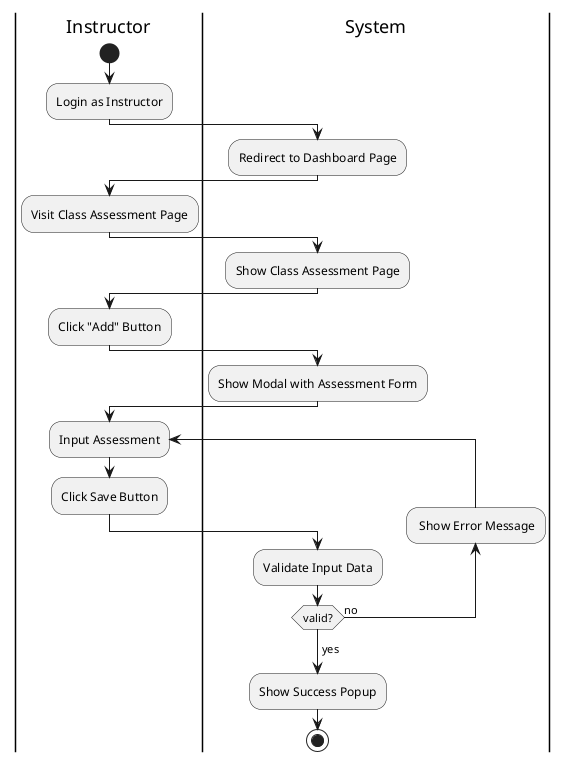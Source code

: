 @startuml AddAssessment
|Instructor|
start
:Login as Instructor;
|System|
:Redirect to Dashboard Page;
|Instructor|
:Visit Class Assessment Page;
|System|
:Show Class Assessment Page;
|Instructor|
:Click "Add" Button;
|System|
:Show Modal with Assessment Form;
|Instructor|
repeat :Input Assessment;
:Click Save Button;
|System|
:Validate Input Data;
backward: Show Error Message;
repeat while(valid?) is (no)
-> yes;
:Show Success Popup;
stop
@enduml
